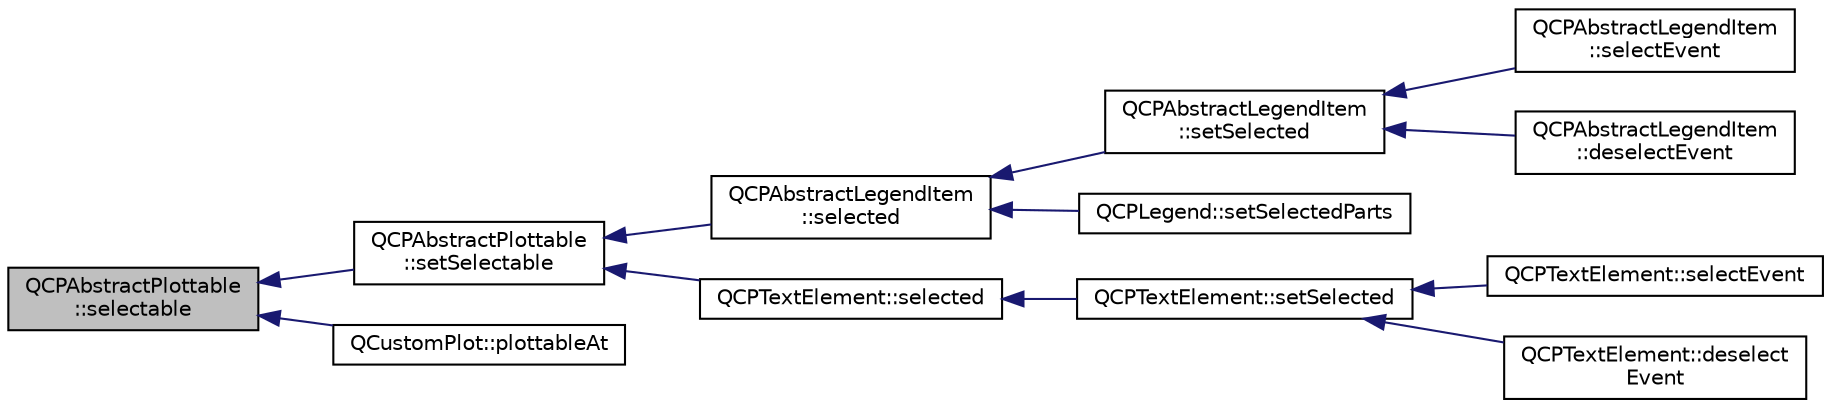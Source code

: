 digraph "QCPAbstractPlottable::selectable"
{
  edge [fontname="Helvetica",fontsize="10",labelfontname="Helvetica",labelfontsize="10"];
  node [fontname="Helvetica",fontsize="10",shape=record];
  rankdir="LR";
  Node409 [label="QCPAbstractPlottable\l::selectable",height=0.2,width=0.4,color="black", fillcolor="grey75", style="filled", fontcolor="black"];
  Node409 -> Node410 [dir="back",color="midnightblue",fontsize="10",style="solid",fontname="Helvetica"];
  Node410 [label="QCPAbstractPlottable\l::setSelectable",height=0.2,width=0.4,color="black", fillcolor="white", style="filled",URL="$class_q_c_p_abstract_plottable.html#ac238d6e910f976f1f30d41c2bca44ac3"];
  Node410 -> Node411 [dir="back",color="midnightblue",fontsize="10",style="solid",fontname="Helvetica"];
  Node411 [label="QCPAbstractLegendItem\l::selected",height=0.2,width=0.4,color="black", fillcolor="white", style="filled",URL="$class_q_c_p_abstract_legend_item.html#adf427dbb05d5f1a8e84c6abcb05becdf"];
  Node411 -> Node412 [dir="back",color="midnightblue",fontsize="10",style="solid",fontname="Helvetica"];
  Node412 [label="QCPAbstractLegendItem\l::setSelected",height=0.2,width=0.4,color="black", fillcolor="white", style="filled",URL="$class_q_c_p_abstract_legend_item.html#a6eed93b0ab99cb3eabb043fb08179c2b"];
  Node412 -> Node413 [dir="back",color="midnightblue",fontsize="10",style="solid",fontname="Helvetica"];
  Node413 [label="QCPAbstractLegendItem\l::selectEvent",height=0.2,width=0.4,color="black", fillcolor="white", style="filled",URL="$class_q_c_p_abstract_legend_item.html#a0081acfd8c4bb8ac4e9dcfe0f6c49b74"];
  Node412 -> Node414 [dir="back",color="midnightblue",fontsize="10",style="solid",fontname="Helvetica"];
  Node414 [label="QCPAbstractLegendItem\l::deselectEvent",height=0.2,width=0.4,color="black", fillcolor="white", style="filled",URL="$class_q_c_p_abstract_legend_item.html#aa1c0620558cc8e2a2e6fb7ab558f6097"];
  Node411 -> Node415 [dir="back",color="midnightblue",fontsize="10",style="solid",fontname="Helvetica"];
  Node415 [label="QCPLegend::setSelectedParts",height=0.2,width=0.4,color="black", fillcolor="white", style="filled",URL="$class_q_c_p_legend.html#a2aee309bb5c2a794b1987f3fc97f8ad8"];
  Node410 -> Node416 [dir="back",color="midnightblue",fontsize="10",style="solid",fontname="Helvetica"];
  Node416 [label="QCPTextElement::selected",height=0.2,width=0.4,color="black", fillcolor="white", style="filled",URL="$class_q_c_p_text_element.html#a135d1ad0aa97a245b4247c3292ff551c"];
  Node416 -> Node417 [dir="back",color="midnightblue",fontsize="10",style="solid",fontname="Helvetica"];
  Node417 [label="QCPTextElement::setSelected",height=0.2,width=0.4,color="black", fillcolor="white", style="filled",URL="$class_q_c_p_text_element.html#aba5521f9fb22a5f3d2f09ab37d4a1751"];
  Node417 -> Node418 [dir="back",color="midnightblue",fontsize="10",style="solid",fontname="Helvetica"];
  Node418 [label="QCPTextElement::selectEvent",height=0.2,width=0.4,color="black", fillcolor="white", style="filled",URL="$class_q_c_p_text_element.html#a8d696ea82fa7bf743e01858039c03525"];
  Node417 -> Node419 [dir="back",color="midnightblue",fontsize="10",style="solid",fontname="Helvetica"];
  Node419 [label="QCPTextElement::deselect\lEvent",height=0.2,width=0.4,color="black", fillcolor="white", style="filled",URL="$class_q_c_p_text_element.html#a9a631a9deb9d82089a9d52de1744accf"];
  Node409 -> Node420 [dir="back",color="midnightblue",fontsize="10",style="solid",fontname="Helvetica"];
  Node420 [label="QCustomPlot::plottableAt",height=0.2,width=0.4,color="black", fillcolor="white", style="filled",URL="$class_q_custom_plot.html#acddbbd8b16dd633f0d94e5a736fbd8cf"];
}
